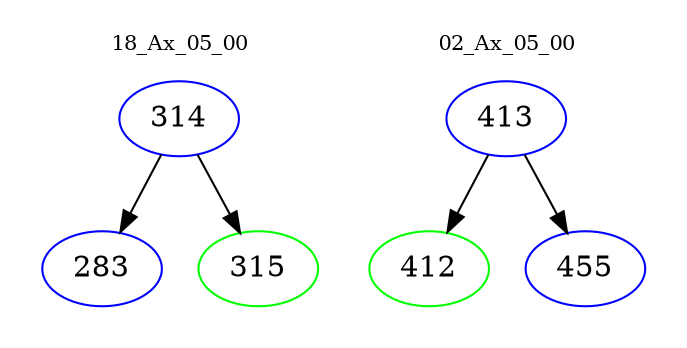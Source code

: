 digraph{
subgraph cluster_0 {
color = white
label = "18_Ax_05_00";
fontsize=10;
T0_314 [label="314", color="blue"]
T0_314 -> T0_283 [color="black"]
T0_283 [label="283", color="blue"]
T0_314 -> T0_315 [color="black"]
T0_315 [label="315", color="green"]
}
subgraph cluster_1 {
color = white
label = "02_Ax_05_00";
fontsize=10;
T1_413 [label="413", color="blue"]
T1_413 -> T1_412 [color="black"]
T1_412 [label="412", color="green"]
T1_413 -> T1_455 [color="black"]
T1_455 [label="455", color="blue"]
}
}
